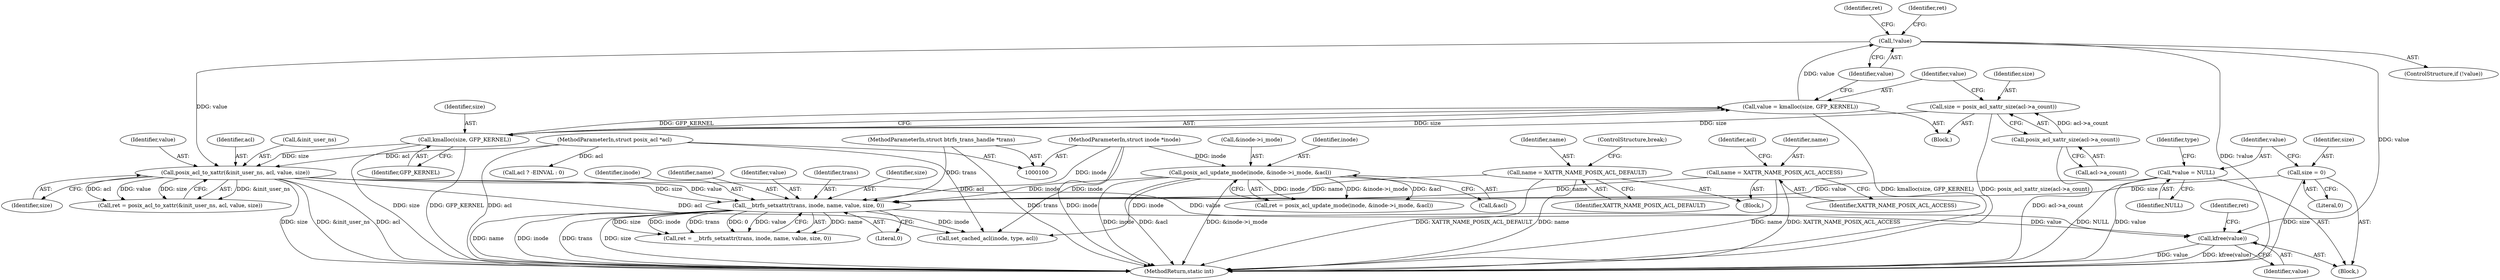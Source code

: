 digraph "0_linux_073931017b49d9458aa351605b43a7e34598caef_0@API" {
"1000211" [label="(Call,kfree(value))"];
"1000190" [label="(Call,posix_acl_to_xattr(&init_user_ns, acl, value, size))"];
"1000103" [label="(MethodParameterIn,struct posix_acl *acl)"];
"1000180" [label="(Call,!value)"];
"1000174" [label="(Call,value = kmalloc(size, GFP_KERNEL))"];
"1000176" [label="(Call,kmalloc(size, GFP_KERNEL))"];
"1000168" [label="(Call,size = posix_acl_xattr_size(acl->a_count))"];
"1000170" [label="(Call,posix_acl_xattr_size(acl->a_count))"];
"1000203" [label="(Call,__btrfs_setxattr(trans, inode, name, value, size, 0))"];
"1000101" [label="(MethodParameterIn,struct btrfs_trans_handle *trans)"];
"1000128" [label="(Call,posix_acl_update_mode(inode, &inode->i_mode, &acl))"];
"1000102" [label="(MethodParameterIn,struct inode *inode)"];
"1000157" [label="(Call,name = XATTR_NAME_POSIX_ACL_DEFAULT)"];
"1000120" [label="(Call,name = XATTR_NAME_POSIX_ACL_ACCESS)"];
"1000113" [label="(Call,*value = NULL)"];
"1000108" [label="(Call,size = 0)"];
"1000175" [label="(Identifier,value)"];
"1000157" [label="(Call,name = XATTR_NAME_POSIX_ACL_DEFAULT)"];
"1000195" [label="(Identifier,size)"];
"1000101" [label="(MethodParameterIn,struct btrfs_trans_handle *trans)"];
"1000180" [label="(Call,!value)"];
"1000117" [label="(Identifier,type)"];
"1000205" [label="(Identifier,inode)"];
"1000105" [label="(Block,)"];
"1000110" [label="(Literal,0)"];
"1000103" [label="(MethodParameterIn,struct posix_acl *acl)"];
"1000168" [label="(Call,size = posix_acl_xattr_size(acl->a_count))"];
"1000108" [label="(Call,size = 0)"];
"1000115" [label="(Identifier,NULL)"];
"1000118" [label="(Block,)"];
"1000203" [label="(Call,__btrfs_setxattr(trans, inode, name, value, size, 0))"];
"1000170" [label="(Call,posix_acl_xattr_size(acl->a_count))"];
"1000129" [label="(Identifier,inode)"];
"1000176" [label="(Call,kmalloc(size, GFP_KERNEL))"];
"1000177" [label="(Identifier,size)"];
"1000113" [label="(Call,*value = NULL)"];
"1000206" [label="(Identifier,name)"];
"1000216" [label="(Call,set_cached_acl(inode, type, acl))"];
"1000160" [label="(ControlStructure,break;)"];
"1000174" [label="(Call,value = kmalloc(size, GFP_KERNEL))"];
"1000169" [label="(Identifier,size)"];
"1000209" [label="(Literal,0)"];
"1000222" [label="(MethodReturn,static int)"];
"1000134" [label="(Call,&acl)"];
"1000211" [label="(Call,kfree(value))"];
"1000184" [label="(Identifier,ret)"];
"1000122" [label="(Identifier,XATTR_NAME_POSIX_ACL_ACCESS)"];
"1000193" [label="(Identifier,acl)"];
"1000189" [label="(Identifier,ret)"];
"1000152" [label="(Call,acl ? -EINVAL : 0)"];
"1000128" [label="(Call,posix_acl_update_mode(inode, &inode->i_mode, &acl))"];
"1000207" [label="(Identifier,value)"];
"1000126" [label="(Call,ret = posix_acl_update_mode(inode, &inode->i_mode, &acl))"];
"1000102" [label="(MethodParameterIn,struct inode *inode)"];
"1000178" [label="(Identifier,GFP_KERNEL)"];
"1000201" [label="(Call,ret = __btrfs_setxattr(trans, inode, name, value, size, 0))"];
"1000158" [label="(Identifier,name)"];
"1000212" [label="(Identifier,value)"];
"1000167" [label="(Block,)"];
"1000120" [label="(Call,name = XATTR_NAME_POSIX_ACL_ACCESS)"];
"1000204" [label="(Identifier,trans)"];
"1000191" [label="(Call,&init_user_ns)"];
"1000114" [label="(Identifier,value)"];
"1000171" [label="(Call,acl->a_count)"];
"1000188" [label="(Call,ret = posix_acl_to_xattr(&init_user_ns, acl, value, size))"];
"1000130" [label="(Call,&inode->i_mode)"];
"1000159" [label="(Identifier,XATTR_NAME_POSIX_ACL_DEFAULT)"];
"1000181" [label="(Identifier,value)"];
"1000208" [label="(Identifier,size)"];
"1000121" [label="(Identifier,name)"];
"1000109" [label="(Identifier,size)"];
"1000194" [label="(Identifier,value)"];
"1000179" [label="(ControlStructure,if (!value))"];
"1000190" [label="(Call,posix_acl_to_xattr(&init_user_ns, acl, value, size))"];
"1000124" [label="(Identifier,acl)"];
"1000215" [label="(Identifier,ret)"];
"1000211" -> "1000105"  [label="AST: "];
"1000211" -> "1000212"  [label="CFG: "];
"1000212" -> "1000211"  [label="AST: "];
"1000215" -> "1000211"  [label="CFG: "];
"1000211" -> "1000222"  [label="DDG: value"];
"1000211" -> "1000222"  [label="DDG: kfree(value)"];
"1000190" -> "1000211"  [label="DDG: value"];
"1000180" -> "1000211"  [label="DDG: value"];
"1000203" -> "1000211"  [label="DDG: value"];
"1000190" -> "1000188"  [label="AST: "];
"1000190" -> "1000195"  [label="CFG: "];
"1000191" -> "1000190"  [label="AST: "];
"1000193" -> "1000190"  [label="AST: "];
"1000194" -> "1000190"  [label="AST: "];
"1000195" -> "1000190"  [label="AST: "];
"1000188" -> "1000190"  [label="CFG: "];
"1000190" -> "1000222"  [label="DDG: size"];
"1000190" -> "1000222"  [label="DDG: &init_user_ns"];
"1000190" -> "1000222"  [label="DDG: acl"];
"1000190" -> "1000188"  [label="DDG: &init_user_ns"];
"1000190" -> "1000188"  [label="DDG: acl"];
"1000190" -> "1000188"  [label="DDG: value"];
"1000190" -> "1000188"  [label="DDG: size"];
"1000103" -> "1000190"  [label="DDG: acl"];
"1000180" -> "1000190"  [label="DDG: value"];
"1000176" -> "1000190"  [label="DDG: size"];
"1000190" -> "1000203"  [label="DDG: value"];
"1000190" -> "1000203"  [label="DDG: size"];
"1000190" -> "1000216"  [label="DDG: acl"];
"1000103" -> "1000100"  [label="AST: "];
"1000103" -> "1000222"  [label="DDG: acl"];
"1000103" -> "1000152"  [label="DDG: acl"];
"1000103" -> "1000216"  [label="DDG: acl"];
"1000180" -> "1000179"  [label="AST: "];
"1000180" -> "1000181"  [label="CFG: "];
"1000181" -> "1000180"  [label="AST: "];
"1000184" -> "1000180"  [label="CFG: "];
"1000189" -> "1000180"  [label="CFG: "];
"1000180" -> "1000222"  [label="DDG: !value"];
"1000174" -> "1000180"  [label="DDG: value"];
"1000174" -> "1000167"  [label="AST: "];
"1000174" -> "1000176"  [label="CFG: "];
"1000175" -> "1000174"  [label="AST: "];
"1000176" -> "1000174"  [label="AST: "];
"1000181" -> "1000174"  [label="CFG: "];
"1000174" -> "1000222"  [label="DDG: kmalloc(size, GFP_KERNEL)"];
"1000176" -> "1000174"  [label="DDG: size"];
"1000176" -> "1000174"  [label="DDG: GFP_KERNEL"];
"1000176" -> "1000178"  [label="CFG: "];
"1000177" -> "1000176"  [label="AST: "];
"1000178" -> "1000176"  [label="AST: "];
"1000176" -> "1000222"  [label="DDG: GFP_KERNEL"];
"1000176" -> "1000222"  [label="DDG: size"];
"1000168" -> "1000176"  [label="DDG: size"];
"1000168" -> "1000167"  [label="AST: "];
"1000168" -> "1000170"  [label="CFG: "];
"1000169" -> "1000168"  [label="AST: "];
"1000170" -> "1000168"  [label="AST: "];
"1000175" -> "1000168"  [label="CFG: "];
"1000168" -> "1000222"  [label="DDG: posix_acl_xattr_size(acl->a_count)"];
"1000170" -> "1000168"  [label="DDG: acl->a_count"];
"1000170" -> "1000171"  [label="CFG: "];
"1000171" -> "1000170"  [label="AST: "];
"1000170" -> "1000222"  [label="DDG: acl->a_count"];
"1000203" -> "1000201"  [label="AST: "];
"1000203" -> "1000209"  [label="CFG: "];
"1000204" -> "1000203"  [label="AST: "];
"1000205" -> "1000203"  [label="AST: "];
"1000206" -> "1000203"  [label="AST: "];
"1000207" -> "1000203"  [label="AST: "];
"1000208" -> "1000203"  [label="AST: "];
"1000209" -> "1000203"  [label="AST: "];
"1000201" -> "1000203"  [label="CFG: "];
"1000203" -> "1000222"  [label="DDG: name"];
"1000203" -> "1000222"  [label="DDG: inode"];
"1000203" -> "1000222"  [label="DDG: trans"];
"1000203" -> "1000222"  [label="DDG: size"];
"1000203" -> "1000201"  [label="DDG: name"];
"1000203" -> "1000201"  [label="DDG: size"];
"1000203" -> "1000201"  [label="DDG: inode"];
"1000203" -> "1000201"  [label="DDG: trans"];
"1000203" -> "1000201"  [label="DDG: 0"];
"1000203" -> "1000201"  [label="DDG: value"];
"1000101" -> "1000203"  [label="DDG: trans"];
"1000128" -> "1000203"  [label="DDG: inode"];
"1000102" -> "1000203"  [label="DDG: inode"];
"1000157" -> "1000203"  [label="DDG: name"];
"1000120" -> "1000203"  [label="DDG: name"];
"1000113" -> "1000203"  [label="DDG: value"];
"1000108" -> "1000203"  [label="DDG: size"];
"1000203" -> "1000216"  [label="DDG: inode"];
"1000101" -> "1000100"  [label="AST: "];
"1000101" -> "1000222"  [label="DDG: trans"];
"1000128" -> "1000126"  [label="AST: "];
"1000128" -> "1000134"  [label="CFG: "];
"1000129" -> "1000128"  [label="AST: "];
"1000130" -> "1000128"  [label="AST: "];
"1000134" -> "1000128"  [label="AST: "];
"1000126" -> "1000128"  [label="CFG: "];
"1000128" -> "1000222"  [label="DDG: &inode->i_mode"];
"1000128" -> "1000222"  [label="DDG: inode"];
"1000128" -> "1000222"  [label="DDG: &acl"];
"1000128" -> "1000126"  [label="DDG: inode"];
"1000128" -> "1000126"  [label="DDG: &inode->i_mode"];
"1000128" -> "1000126"  [label="DDG: &acl"];
"1000102" -> "1000128"  [label="DDG: inode"];
"1000128" -> "1000216"  [label="DDG: inode"];
"1000102" -> "1000100"  [label="AST: "];
"1000102" -> "1000222"  [label="DDG: inode"];
"1000102" -> "1000216"  [label="DDG: inode"];
"1000157" -> "1000118"  [label="AST: "];
"1000157" -> "1000159"  [label="CFG: "];
"1000158" -> "1000157"  [label="AST: "];
"1000159" -> "1000157"  [label="AST: "];
"1000160" -> "1000157"  [label="CFG: "];
"1000157" -> "1000222"  [label="DDG: XATTR_NAME_POSIX_ACL_DEFAULT"];
"1000157" -> "1000222"  [label="DDG: name"];
"1000120" -> "1000118"  [label="AST: "];
"1000120" -> "1000122"  [label="CFG: "];
"1000121" -> "1000120"  [label="AST: "];
"1000122" -> "1000120"  [label="AST: "];
"1000124" -> "1000120"  [label="CFG: "];
"1000120" -> "1000222"  [label="DDG: name"];
"1000120" -> "1000222"  [label="DDG: XATTR_NAME_POSIX_ACL_ACCESS"];
"1000113" -> "1000105"  [label="AST: "];
"1000113" -> "1000115"  [label="CFG: "];
"1000114" -> "1000113"  [label="AST: "];
"1000115" -> "1000113"  [label="AST: "];
"1000117" -> "1000113"  [label="CFG: "];
"1000113" -> "1000222"  [label="DDG: value"];
"1000113" -> "1000222"  [label="DDG: NULL"];
"1000108" -> "1000105"  [label="AST: "];
"1000108" -> "1000110"  [label="CFG: "];
"1000109" -> "1000108"  [label="AST: "];
"1000110" -> "1000108"  [label="AST: "];
"1000114" -> "1000108"  [label="CFG: "];
"1000108" -> "1000222"  [label="DDG: size"];
}
